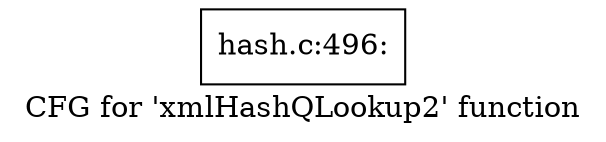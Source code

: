 digraph "CFG for 'xmlHashQLookup2' function" {
	label="CFG for 'xmlHashQLookup2' function";

	Node0x3d23270 [shape=record,label="{hash.c:496:}"];
}
